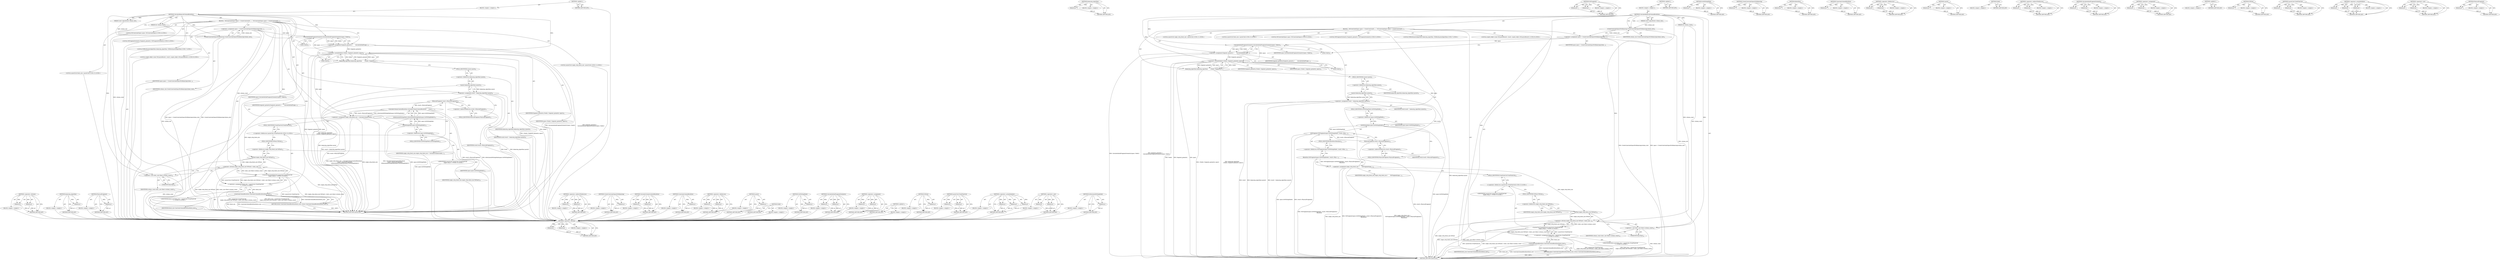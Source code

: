 digraph "IsHorizontalWritingMode" {
vulnerable_161 [label=<(METHOD,&lt;operator&gt;.division)>];
vulnerable_162 [label=<(PARAM,p1)>];
vulnerable_163 [label=<(PARAM,p2)>];
vulnerable_164 [label=<(BLOCK,&lt;empty&gt;,&lt;empty&gt;)>];
vulnerable_165 [label=<(METHOD_RETURN,ANY)>];
vulnerable_115 [label=<(METHOD,balancing_algorithm)>];
vulnerable_116 [label=<(PARAM,p1)>];
vulnerable_117 [label=<(BLOCK,&lt;empty&gt;,&lt;empty&gt;)>];
vulnerable_118 [label=<(METHOD_RETURN,ANY)>];
vulnerable_138 [label=<(METHOD,NGFragment)>];
vulnerable_139 [label=<(PARAM,p1)>];
vulnerable_140 [label=<(PARAM,p2)>];
vulnerable_141 [label=<(BLOCK,&lt;empty&gt;,&lt;empty&gt;)>];
vulnerable_142 [label=<(METHOD_RETURN,ANY)>];
vulnerable_6 [label=<(METHOD,&lt;global&gt;)<SUB>1</SUB>>];
vulnerable_7 [label=<(BLOCK,&lt;empty&gt;,&lt;empty&gt;)<SUB>1</SUB>>];
vulnerable_8 [label=<(METHOD,CalculateBalancedColumnBlockSize)<SUB>1</SUB>>];
vulnerable_9 [label=<(PARAM,const LogicalSize&amp; column_size)<SUB>2</SUB>>];
vulnerable_10 [label=<(PARAM,int column_count)<SUB>3</SUB>>];
vulnerable_11 [label=<(BLOCK,{
  NGConstraintSpace space = CreateConstraintS...,{
  NGConstraintSpace space = CreateConstraintS...)<SUB>3</SUB>>];
vulnerable_12 [label="<(LOCAL,NGConstraintSpace space: NGConstraintSpace)<SUB>4</SUB>>"];
vulnerable_13 [label=<(&lt;operator&gt;.assignment,space = CreateConstraintSpaceForBalancing(colum...)<SUB>4</SUB>>];
vulnerable_14 [label=<(IDENTIFIER,space,space = CreateConstraintSpaceForBalancing(colum...)<SUB>4</SUB>>];
vulnerable_15 [label=<(CreateConstraintSpaceForBalancing,CreateConstraintSpaceForBalancing(column_size))<SUB>4</SUB>>];
vulnerable_16 [label=<(IDENTIFIER,column_size,CreateConstraintSpaceForBalancing(column_size))<SUB>4</SUB>>];
vulnerable_17 [label="<(LOCAL,NGFragmentGeometry fragment_geometry: NGFragmentGeometry)<SUB>5</SUB>>"];
vulnerable_18 [label=<(&lt;operator&gt;.assignment,fragment_geometry =
      CalculateInitialFragm...)<SUB>5</SUB>>];
vulnerable_19 [label=<(IDENTIFIER,fragment_geometry,fragment_geometry =
      CalculateInitialFragm...)<SUB>5</SUB>>];
vulnerable_20 [label=<(CalculateInitialFragmentGeometry,CalculateInitialFragmentGeometry(space, Node()))<SUB>6</SUB>>];
vulnerable_21 [label=<(IDENTIFIER,space,CalculateInitialFragmentGeometry(space, Node()))<SUB>6</SUB>>];
vulnerable_22 [label=<(Node,Node())<SUB>6</SUB>>];
vulnerable_23 [label="<(LOCAL,NGBlockLayoutAlgorithm balancing_algorithm: NGBlockLayoutAlgorithm)<SUB>7</SUB>>"];
vulnerable_24 [label=<(balancing_algorithm,balancing_algorithm(
       {Node(), fragment_g...)<SUB>7</SUB>>];
vulnerable_25 [label=<(&lt;operator&gt;.arrayInitializer,{Node(), fragment_geometry, space})<SUB>8</SUB>>];
vulnerable_26 [label=<(Node,Node())<SUB>8</SUB>>];
vulnerable_27 [label=<(IDENTIFIER,fragment_geometry,{Node(), fragment_geometry, space})<SUB>8</SUB>>];
vulnerable_28 [label=<(IDENTIFIER,space,{Node(), fragment_geometry, space})<SUB>8</SUB>>];
vulnerable_29 [label="<(LOCAL,scoped_refptr&lt;const NGLayoutResult&gt; result: scoped_refptr&lt;NGLayoutResult&gt;)<SUB>9</SUB>>"];
vulnerable_30 [label=<(&lt;operator&gt;.assignment,result = balancing_algorithm.Layout())<SUB>9</SUB>>];
vulnerable_31 [label=<(IDENTIFIER,result,result = balancing_algorithm.Layout())<SUB>9</SUB>>];
vulnerable_32 [label=<(Layout,balancing_algorithm.Layout())<SUB>9</SUB>>];
vulnerable_33 [label=<(&lt;operator&gt;.fieldAccess,balancing_algorithm.Layout)<SUB>9</SUB>>];
vulnerable_34 [label=<(IDENTIFIER,balancing_algorithm,balancing_algorithm.Layout())<SUB>9</SUB>>];
vulnerable_35 [label=<(FIELD_IDENTIFIER,Layout,Layout)<SUB>9</SUB>>];
vulnerable_36 [label="<(LOCAL,LayoutUnit single_strip_block_size: LayoutUnit)<SUB>11</SUB>>"];
vulnerable_37 [label=<(&lt;operator&gt;.assignment,single_strip_block_size =
      NGFragment(spac...)<SUB>11</SUB>>];
vulnerable_38 [label=<(IDENTIFIER,single_strip_block_size,single_strip_block_size =
      NGFragment(spac...)<SUB>11</SUB>>];
vulnerable_39 [label=<(BlockSize,NGFragment(space.GetWritingMode(), result-&gt;Phys...)<SUB>12</SUB>>];
vulnerable_40 [label=<(&lt;operator&gt;.fieldAccess,NGFragment(space.GetWritingMode(), result-&gt;Phys...)<SUB>12</SUB>>];
vulnerable_41 [label=<(NGFragment,NGFragment(space.GetWritingMode(), result-&gt;Phys...)<SUB>12</SUB>>];
vulnerable_42 [label=<(GetWritingMode,space.GetWritingMode())<SUB>12</SUB>>];
vulnerable_43 [label=<(&lt;operator&gt;.fieldAccess,space.GetWritingMode)<SUB>12</SUB>>];
vulnerable_44 [label=<(IDENTIFIER,space,space.GetWritingMode())<SUB>12</SUB>>];
vulnerable_45 [label=<(FIELD_IDENTIFIER,GetWritingMode,GetWritingMode)<SUB>12</SUB>>];
vulnerable_46 [label=<(PhysicalFragment,result-&gt;PhysicalFragment())<SUB>12</SUB>>];
vulnerable_47 [label=<(&lt;operator&gt;.indirectFieldAccess,result-&gt;PhysicalFragment)<SUB>12</SUB>>];
vulnerable_48 [label=<(IDENTIFIER,result,result-&gt;PhysicalFragment())<SUB>12</SUB>>];
vulnerable_49 [label=<(FIELD_IDENTIFIER,PhysicalFragment,PhysicalFragment)<SUB>12</SUB>>];
vulnerable_50 [label=<(FIELD_IDENTIFIER,BlockSize,BlockSize)<SUB>12</SUB>>];
vulnerable_51 [label="<(LOCAL,LayoutUnit block_size: LayoutUnit)<SUB>15</SUB>>"];
vulnerable_52 [label="<(&lt;operator&gt;.assignment,block_size = LayoutUnit::FromFloatCeil(
      s...)<SUB>15</SUB>>"];
vulnerable_53 [label="<(IDENTIFIER,block_size,block_size = LayoutUnit::FromFloatCeil(
      s...)<SUB>15</SUB>>"];
vulnerable_54 [label="<(LayoutUnit.FromFloatCeil,LayoutUnit::FromFloatCeil(
      single_strip_b...)<SUB>15</SUB>>"];
vulnerable_55 [label="<(&lt;operator&gt;.fieldAccess,LayoutUnit::FromFloatCeil)<SUB>15</SUB>>"];
vulnerable_56 [label="<(IDENTIFIER,LayoutUnit,LayoutUnit::FromFloatCeil(
      single_strip_b...)<SUB>15</SUB>>"];
vulnerable_57 [label=<(FIELD_IDENTIFIER,FromFloatCeil,FromFloatCeil)<SUB>15</SUB>>];
vulnerable_58 [label=<(&lt;operator&gt;.division,single_strip_block_size.ToFloat() / static_cast...)<SUB>16</SUB>>];
vulnerable_59 [label=<(ToFloat,single_strip_block_size.ToFloat())<SUB>16</SUB>>];
vulnerable_60 [label=<(&lt;operator&gt;.fieldAccess,single_strip_block_size.ToFloat)<SUB>16</SUB>>];
vulnerable_61 [label=<(IDENTIFIER,single_strip_block_size,single_strip_block_size.ToFloat())<SUB>16</SUB>>];
vulnerable_62 [label=<(FIELD_IDENTIFIER,ToFloat,ToFloat)<SUB>16</SUB>>];
vulnerable_63 [label=<(&lt;operator&gt;.cast,static_cast&lt;float&gt;(column_count))<SUB>16</SUB>>];
vulnerable_64 [label=<(UNKNOWN,float,float)<SUB>16</SUB>>];
vulnerable_65 [label=<(IDENTIFIER,column_count,static_cast&lt;float&gt;(column_count))<SUB>16</SUB>>];
vulnerable_66 [label=<(RETURN,return ConstrainColumnBlockSize(block_size);,return ConstrainColumnBlockSize(block_size);)<SUB>18</SUB>>];
vulnerable_67 [label=<(ConstrainColumnBlockSize,ConstrainColumnBlockSize(block_size))<SUB>18</SUB>>];
vulnerable_68 [label=<(IDENTIFIER,block_size,ConstrainColumnBlockSize(block_size))<SUB>18</SUB>>];
vulnerable_69 [label=<(METHOD_RETURN,LayoutUnit)<SUB>1</SUB>>];
vulnerable_71 [label=<(METHOD_RETURN,ANY)<SUB>1</SUB>>];
vulnerable_143 [label=<(METHOD,GetWritingMode)>];
vulnerable_144 [label=<(PARAM,p1)>];
vulnerable_145 [label=<(BLOCK,&lt;empty&gt;,&lt;empty&gt;)>];
vulnerable_146 [label=<(METHOD_RETURN,ANY)>];
vulnerable_103 [label=<(METHOD,CreateConstraintSpaceForBalancing)>];
vulnerable_104 [label=<(PARAM,p1)>];
vulnerable_105 [label=<(BLOCK,&lt;empty&gt;,&lt;empty&gt;)>];
vulnerable_106 [label=<(METHOD_RETURN,ANY)>];
vulnerable_134 [label=<(METHOD,BlockSize)>];
vulnerable_135 [label=<(PARAM,p1)>];
vulnerable_136 [label=<(BLOCK,&lt;empty&gt;,&lt;empty&gt;)>];
vulnerable_137 [label=<(METHOD_RETURN,ANY)>];
vulnerable_175 [label=<(METHOD,ConstrainColumnBlockSize)>];
vulnerable_176 [label=<(PARAM,p1)>];
vulnerable_177 [label=<(BLOCK,&lt;empty&gt;,&lt;empty&gt;)>];
vulnerable_178 [label=<(METHOD_RETURN,ANY)>];
vulnerable_129 [label=<(METHOD,&lt;operator&gt;.fieldAccess)>];
vulnerable_130 [label=<(PARAM,p1)>];
vulnerable_131 [label=<(PARAM,p2)>];
vulnerable_132 [label=<(BLOCK,&lt;empty&gt;,&lt;empty&gt;)>];
vulnerable_133 [label=<(METHOD_RETURN,ANY)>];
vulnerable_125 [label=<(METHOD,Layout)>];
vulnerable_126 [label=<(PARAM,p1)>];
vulnerable_127 [label=<(BLOCK,&lt;empty&gt;,&lt;empty&gt;)>];
vulnerable_128 [label=<(METHOD_RETURN,ANY)>];
vulnerable_112 [label=<(METHOD,Node)>];
vulnerable_113 [label=<(BLOCK,&lt;empty&gt;,&lt;empty&gt;)>];
vulnerable_114 [label=<(METHOD_RETURN,ANY)>];
vulnerable_151 [label=<(METHOD,&lt;operator&gt;.indirectFieldAccess)>];
vulnerable_152 [label=<(PARAM,p1)>];
vulnerable_153 [label=<(PARAM,p2)>];
vulnerable_154 [label=<(BLOCK,&lt;empty&gt;,&lt;empty&gt;)>];
vulnerable_155 [label=<(METHOD_RETURN,ANY)>];
vulnerable_107 [label=<(METHOD,CalculateInitialFragmentGeometry)>];
vulnerable_108 [label=<(PARAM,p1)>];
vulnerable_109 [label=<(PARAM,p2)>];
vulnerable_110 [label=<(BLOCK,&lt;empty&gt;,&lt;empty&gt;)>];
vulnerable_111 [label=<(METHOD_RETURN,ANY)>];
vulnerable_98 [label=<(METHOD,&lt;operator&gt;.assignment)>];
vulnerable_99 [label=<(PARAM,p1)>];
vulnerable_100 [label=<(PARAM,p2)>];
vulnerable_101 [label=<(BLOCK,&lt;empty&gt;,&lt;empty&gt;)>];
vulnerable_102 [label=<(METHOD_RETURN,ANY)>];
vulnerable_92 [label=<(METHOD,&lt;global&gt;)<SUB>1</SUB>>];
vulnerable_93 [label=<(BLOCK,&lt;empty&gt;,&lt;empty&gt;)>];
vulnerable_94 [label=<(METHOD_RETURN,ANY)>];
vulnerable_166 [label=<(METHOD,ToFloat)>];
vulnerable_167 [label=<(PARAM,p1)>];
vulnerable_168 [label=<(BLOCK,&lt;empty&gt;,&lt;empty&gt;)>];
vulnerable_169 [label=<(METHOD_RETURN,ANY)>];
vulnerable_156 [label=<(METHOD,LayoutUnit.FromFloatCeil)>];
vulnerable_157 [label=<(PARAM,p1)>];
vulnerable_158 [label=<(PARAM,p2)>];
vulnerable_159 [label=<(BLOCK,&lt;empty&gt;,&lt;empty&gt;)>];
vulnerable_160 [label=<(METHOD_RETURN,ANY)>];
vulnerable_119 [label=<(METHOD,&lt;operator&gt;.arrayInitializer)>];
vulnerable_120 [label=<(PARAM,p1)>];
vulnerable_121 [label=<(PARAM,p2)>];
vulnerable_122 [label=<(PARAM,p3)>];
vulnerable_123 [label=<(BLOCK,&lt;empty&gt;,&lt;empty&gt;)>];
vulnerable_124 [label=<(METHOD_RETURN,ANY)>];
vulnerable_170 [label=<(METHOD,&lt;operator&gt;.cast)>];
vulnerable_171 [label=<(PARAM,p1)>];
vulnerable_172 [label=<(PARAM,p2)>];
vulnerable_173 [label=<(BLOCK,&lt;empty&gt;,&lt;empty&gt;)>];
vulnerable_174 [label=<(METHOD_RETURN,ANY)>];
vulnerable_147 [label=<(METHOD,PhysicalFragment)>];
vulnerable_148 [label=<(PARAM,p1)>];
vulnerable_149 [label=<(BLOCK,&lt;empty&gt;,&lt;empty&gt;)>];
vulnerable_150 [label=<(METHOD_RETURN,ANY)>];
fixed_159 [label=<(METHOD,&lt;operator&gt;.division)>];
fixed_160 [label=<(PARAM,p1)>];
fixed_161 [label=<(PARAM,p2)>];
fixed_162 [label=<(BLOCK,&lt;empty&gt;,&lt;empty&gt;)>];
fixed_163 [label=<(METHOD_RETURN,ANY)>];
fixed_113 [label=<(METHOD,balancing_algorithm)>];
fixed_114 [label=<(PARAM,p1)>];
fixed_115 [label=<(BLOCK,&lt;empty&gt;,&lt;empty&gt;)>];
fixed_116 [label=<(METHOD_RETURN,ANY)>];
fixed_137 [label=<(METHOD,PhysicalFragment)>];
fixed_138 [label=<(PARAM,p1)>];
fixed_139 [label=<(BLOCK,&lt;empty&gt;,&lt;empty&gt;)>];
fixed_140 [label=<(METHOD_RETURN,ANY)>];
fixed_6 [label=<(METHOD,&lt;global&gt;)<SUB>1</SUB>>];
fixed_7 [label=<(BLOCK,&lt;empty&gt;,&lt;empty&gt;)<SUB>1</SUB>>];
fixed_8 [label=<(METHOD,CalculateBalancedColumnBlockSize)<SUB>1</SUB>>];
fixed_9 [label=<(PARAM,const LogicalSize&amp; column_size)<SUB>2</SUB>>];
fixed_10 [label=<(PARAM,int column_count)<SUB>3</SUB>>];
fixed_11 [label=<(BLOCK,{
  NGConstraintSpace space = CreateConstraintS...,{
  NGConstraintSpace space = CreateConstraintS...)<SUB>3</SUB>>];
fixed_12 [label="<(LOCAL,NGConstraintSpace space: NGConstraintSpace)<SUB>4</SUB>>"];
fixed_13 [label=<(&lt;operator&gt;.assignment,space = CreateConstraintSpaceForBalancing(colum...)<SUB>4</SUB>>];
fixed_14 [label=<(IDENTIFIER,space,space = CreateConstraintSpaceForBalancing(colum...)<SUB>4</SUB>>];
fixed_15 [label=<(CreateConstraintSpaceForBalancing,CreateConstraintSpaceForBalancing(column_size))<SUB>4</SUB>>];
fixed_16 [label=<(IDENTIFIER,column_size,CreateConstraintSpaceForBalancing(column_size))<SUB>4</SUB>>];
fixed_17 [label="<(LOCAL,NGFragmentGeometry fragment_geometry: NGFragmentGeometry)<SUB>5</SUB>>"];
fixed_18 [label=<(&lt;operator&gt;.assignment,fragment_geometry =
      CalculateInitialFragm...)<SUB>5</SUB>>];
fixed_19 [label=<(IDENTIFIER,fragment_geometry,fragment_geometry =
      CalculateInitialFragm...)<SUB>5</SUB>>];
fixed_20 [label=<(CalculateInitialFragmentGeometry,CalculateInitialFragmentGeometry(space, Node()))<SUB>6</SUB>>];
fixed_21 [label=<(IDENTIFIER,space,CalculateInitialFragmentGeometry(space, Node()))<SUB>6</SUB>>];
fixed_22 [label=<(Node,Node())<SUB>6</SUB>>];
fixed_23 [label="<(LOCAL,NGBlockLayoutAlgorithm balancing_algorithm: NGBlockLayoutAlgorithm)<SUB>7</SUB>>"];
fixed_24 [label=<(balancing_algorithm,balancing_algorithm(
       {Node(), fragment_g...)<SUB>7</SUB>>];
fixed_25 [label=<(&lt;operator&gt;.arrayInitializer,{Node(), fragment_geometry, space})<SUB>8</SUB>>];
fixed_26 [label=<(Node,Node())<SUB>8</SUB>>];
fixed_27 [label=<(IDENTIFIER,fragment_geometry,{Node(), fragment_geometry, space})<SUB>8</SUB>>];
fixed_28 [label=<(IDENTIFIER,space,{Node(), fragment_geometry, space})<SUB>8</SUB>>];
fixed_29 [label="<(LOCAL,scoped_refptr&lt;const NGLayoutResult&gt; result: scoped_refptr&lt;NGLayoutResult&gt;)<SUB>9</SUB>>"];
fixed_30 [label=<(&lt;operator&gt;.assignment,result = balancing_algorithm.Layout())<SUB>9</SUB>>];
fixed_31 [label=<(IDENTIFIER,result,result = balancing_algorithm.Layout())<SUB>9</SUB>>];
fixed_32 [label=<(Layout,balancing_algorithm.Layout())<SUB>9</SUB>>];
fixed_33 [label=<(&lt;operator&gt;.fieldAccess,balancing_algorithm.Layout)<SUB>9</SUB>>];
fixed_34 [label=<(IDENTIFIER,balancing_algorithm,balancing_algorithm.Layout())<SUB>9</SUB>>];
fixed_35 [label=<(FIELD_IDENTIFIER,Layout,Layout)<SUB>9</SUB>>];
fixed_36 [label="<(LOCAL,LayoutUnit single_strip_block_size: LayoutUnit)<SUB>11</SUB>>"];
fixed_37 [label=<(&lt;operator&gt;.assignment,single_strip_block_size = CalculateColumnConten...)<SUB>11</SUB>>];
fixed_38 [label=<(IDENTIFIER,single_strip_block_size,single_strip_block_size = CalculateColumnConten...)<SUB>11</SUB>>];
fixed_39 [label=<(CalculateColumnContentBlockSize,CalculateColumnContentBlockSize(
      result-&gt;...)<SUB>11</SUB>>];
fixed_40 [label=<(PhysicalFragment,result-&gt;PhysicalFragment())<SUB>12</SUB>>];
fixed_41 [label=<(&lt;operator&gt;.indirectFieldAccess,result-&gt;PhysicalFragment)<SUB>12</SUB>>];
fixed_42 [label=<(IDENTIFIER,result,result-&gt;PhysicalFragment())<SUB>12</SUB>>];
fixed_43 [label=<(FIELD_IDENTIFIER,PhysicalFragment,PhysicalFragment)<SUB>12</SUB>>];
fixed_44 [label=<(IsHorizontalWritingMode,IsHorizontalWritingMode(space.GetWritingMode()))<SUB>13</SUB>>];
fixed_45 [label=<(GetWritingMode,space.GetWritingMode())<SUB>13</SUB>>];
fixed_46 [label=<(&lt;operator&gt;.fieldAccess,space.GetWritingMode)<SUB>13</SUB>>];
fixed_47 [label=<(IDENTIFIER,space,space.GetWritingMode())<SUB>13</SUB>>];
fixed_48 [label=<(FIELD_IDENTIFIER,GetWritingMode,GetWritingMode)<SUB>13</SUB>>];
fixed_49 [label="<(LOCAL,LayoutUnit block_size: LayoutUnit)<SUB>15</SUB>>"];
fixed_50 [label="<(&lt;operator&gt;.assignment,block_size = LayoutUnit::FromFloatCeil(
      s...)<SUB>15</SUB>>"];
fixed_51 [label="<(IDENTIFIER,block_size,block_size = LayoutUnit::FromFloatCeil(
      s...)<SUB>15</SUB>>"];
fixed_52 [label="<(LayoutUnit.FromFloatCeil,LayoutUnit::FromFloatCeil(
      single_strip_b...)<SUB>15</SUB>>"];
fixed_53 [label="<(&lt;operator&gt;.fieldAccess,LayoutUnit::FromFloatCeil)<SUB>15</SUB>>"];
fixed_54 [label="<(IDENTIFIER,LayoutUnit,LayoutUnit::FromFloatCeil(
      single_strip_b...)<SUB>15</SUB>>"];
fixed_55 [label=<(FIELD_IDENTIFIER,FromFloatCeil,FromFloatCeil)<SUB>15</SUB>>];
fixed_56 [label=<(&lt;operator&gt;.division,single_strip_block_size.ToFloat() / static_cast...)<SUB>16</SUB>>];
fixed_57 [label=<(ToFloat,single_strip_block_size.ToFloat())<SUB>16</SUB>>];
fixed_58 [label=<(&lt;operator&gt;.fieldAccess,single_strip_block_size.ToFloat)<SUB>16</SUB>>];
fixed_59 [label=<(IDENTIFIER,single_strip_block_size,single_strip_block_size.ToFloat())<SUB>16</SUB>>];
fixed_60 [label=<(FIELD_IDENTIFIER,ToFloat,ToFloat)<SUB>16</SUB>>];
fixed_61 [label=<(&lt;operator&gt;.cast,static_cast&lt;float&gt;(column_count))<SUB>16</SUB>>];
fixed_62 [label=<(UNKNOWN,float,float)<SUB>16</SUB>>];
fixed_63 [label=<(IDENTIFIER,column_count,static_cast&lt;float&gt;(column_count))<SUB>16</SUB>>];
fixed_64 [label=<(RETURN,return ConstrainColumnBlockSize(block_size);,return ConstrainColumnBlockSize(block_size);)<SUB>18</SUB>>];
fixed_65 [label=<(ConstrainColumnBlockSize,ConstrainColumnBlockSize(block_size))<SUB>18</SUB>>];
fixed_66 [label=<(IDENTIFIER,block_size,ConstrainColumnBlockSize(block_size))<SUB>18</SUB>>];
fixed_67 [label=<(METHOD_RETURN,LayoutUnit)<SUB>1</SUB>>];
fixed_69 [label=<(METHOD_RETURN,ANY)<SUB>1</SUB>>];
fixed_141 [label=<(METHOD,&lt;operator&gt;.indirectFieldAccess)>];
fixed_142 [label=<(PARAM,p1)>];
fixed_143 [label=<(PARAM,p2)>];
fixed_144 [label=<(BLOCK,&lt;empty&gt;,&lt;empty&gt;)>];
fixed_145 [label=<(METHOD_RETURN,ANY)>];
fixed_101 [label=<(METHOD,CreateConstraintSpaceForBalancing)>];
fixed_102 [label=<(PARAM,p1)>];
fixed_103 [label=<(BLOCK,&lt;empty&gt;,&lt;empty&gt;)>];
fixed_104 [label=<(METHOD_RETURN,ANY)>];
fixed_132 [label=<(METHOD,CalculateColumnContentBlockSize)>];
fixed_133 [label=<(PARAM,p1)>];
fixed_134 [label=<(PARAM,p2)>];
fixed_135 [label=<(BLOCK,&lt;empty&gt;,&lt;empty&gt;)>];
fixed_136 [label=<(METHOD_RETURN,ANY)>];
fixed_173 [label=<(METHOD,ConstrainColumnBlockSize)>];
fixed_174 [label=<(PARAM,p1)>];
fixed_175 [label=<(BLOCK,&lt;empty&gt;,&lt;empty&gt;)>];
fixed_176 [label=<(METHOD_RETURN,ANY)>];
fixed_127 [label=<(METHOD,&lt;operator&gt;.fieldAccess)>];
fixed_128 [label=<(PARAM,p1)>];
fixed_129 [label=<(PARAM,p2)>];
fixed_130 [label=<(BLOCK,&lt;empty&gt;,&lt;empty&gt;)>];
fixed_131 [label=<(METHOD_RETURN,ANY)>];
fixed_123 [label=<(METHOD,Layout)>];
fixed_124 [label=<(PARAM,p1)>];
fixed_125 [label=<(BLOCK,&lt;empty&gt;,&lt;empty&gt;)>];
fixed_126 [label=<(METHOD_RETURN,ANY)>];
fixed_110 [label=<(METHOD,Node)>];
fixed_111 [label=<(BLOCK,&lt;empty&gt;,&lt;empty&gt;)>];
fixed_112 [label=<(METHOD_RETURN,ANY)>];
fixed_150 [label=<(METHOD,GetWritingMode)>];
fixed_151 [label=<(PARAM,p1)>];
fixed_152 [label=<(BLOCK,&lt;empty&gt;,&lt;empty&gt;)>];
fixed_153 [label=<(METHOD_RETURN,ANY)>];
fixed_105 [label=<(METHOD,CalculateInitialFragmentGeometry)>];
fixed_106 [label=<(PARAM,p1)>];
fixed_107 [label=<(PARAM,p2)>];
fixed_108 [label=<(BLOCK,&lt;empty&gt;,&lt;empty&gt;)>];
fixed_109 [label=<(METHOD_RETURN,ANY)>];
fixed_96 [label=<(METHOD,&lt;operator&gt;.assignment)>];
fixed_97 [label=<(PARAM,p1)>];
fixed_98 [label=<(PARAM,p2)>];
fixed_99 [label=<(BLOCK,&lt;empty&gt;,&lt;empty&gt;)>];
fixed_100 [label=<(METHOD_RETURN,ANY)>];
fixed_90 [label=<(METHOD,&lt;global&gt;)<SUB>1</SUB>>];
fixed_91 [label=<(BLOCK,&lt;empty&gt;,&lt;empty&gt;)>];
fixed_92 [label=<(METHOD_RETURN,ANY)>];
fixed_164 [label=<(METHOD,ToFloat)>];
fixed_165 [label=<(PARAM,p1)>];
fixed_166 [label=<(BLOCK,&lt;empty&gt;,&lt;empty&gt;)>];
fixed_167 [label=<(METHOD_RETURN,ANY)>];
fixed_154 [label=<(METHOD,LayoutUnit.FromFloatCeil)>];
fixed_155 [label=<(PARAM,p1)>];
fixed_156 [label=<(PARAM,p2)>];
fixed_157 [label=<(BLOCK,&lt;empty&gt;,&lt;empty&gt;)>];
fixed_158 [label=<(METHOD_RETURN,ANY)>];
fixed_117 [label=<(METHOD,&lt;operator&gt;.arrayInitializer)>];
fixed_118 [label=<(PARAM,p1)>];
fixed_119 [label=<(PARAM,p2)>];
fixed_120 [label=<(PARAM,p3)>];
fixed_121 [label=<(BLOCK,&lt;empty&gt;,&lt;empty&gt;)>];
fixed_122 [label=<(METHOD_RETURN,ANY)>];
fixed_168 [label=<(METHOD,&lt;operator&gt;.cast)>];
fixed_169 [label=<(PARAM,p1)>];
fixed_170 [label=<(PARAM,p2)>];
fixed_171 [label=<(BLOCK,&lt;empty&gt;,&lt;empty&gt;)>];
fixed_172 [label=<(METHOD_RETURN,ANY)>];
fixed_146 [label=<(METHOD,IsHorizontalWritingMode)>];
fixed_147 [label=<(PARAM,p1)>];
fixed_148 [label=<(BLOCK,&lt;empty&gt;,&lt;empty&gt;)>];
fixed_149 [label=<(METHOD_RETURN,ANY)>];
vulnerable_161 -> vulnerable_162  [key=0, label="AST: "];
vulnerable_161 -> vulnerable_162  [key=1, label="DDG: "];
vulnerable_161 -> vulnerable_164  [key=0, label="AST: "];
vulnerable_161 -> vulnerable_163  [key=0, label="AST: "];
vulnerable_161 -> vulnerable_163  [key=1, label="DDG: "];
vulnerable_161 -> vulnerable_165  [key=0, label="AST: "];
vulnerable_161 -> vulnerable_165  [key=1, label="CFG: "];
vulnerable_162 -> vulnerable_165  [key=0, label="DDG: p1"];
vulnerable_163 -> vulnerable_165  [key=0, label="DDG: p2"];
vulnerable_115 -> vulnerable_116  [key=0, label="AST: "];
vulnerable_115 -> vulnerable_116  [key=1, label="DDG: "];
vulnerable_115 -> vulnerable_117  [key=0, label="AST: "];
vulnerable_115 -> vulnerable_118  [key=0, label="AST: "];
vulnerable_115 -> vulnerable_118  [key=1, label="CFG: "];
vulnerable_116 -> vulnerable_118  [key=0, label="DDG: p1"];
vulnerable_138 -> vulnerable_139  [key=0, label="AST: "];
vulnerable_138 -> vulnerable_139  [key=1, label="DDG: "];
vulnerable_138 -> vulnerable_141  [key=0, label="AST: "];
vulnerable_138 -> vulnerable_140  [key=0, label="AST: "];
vulnerable_138 -> vulnerable_140  [key=1, label="DDG: "];
vulnerable_138 -> vulnerable_142  [key=0, label="AST: "];
vulnerable_138 -> vulnerable_142  [key=1, label="CFG: "];
vulnerable_139 -> vulnerable_142  [key=0, label="DDG: p1"];
vulnerable_140 -> vulnerable_142  [key=0, label="DDG: p2"];
vulnerable_6 -> vulnerable_7  [key=0, label="AST: "];
vulnerable_6 -> vulnerable_71  [key=0, label="AST: "];
vulnerable_6 -> vulnerable_71  [key=1, label="CFG: "];
vulnerable_7 -> vulnerable_8  [key=0, label="AST: "];
vulnerable_8 -> vulnerable_9  [key=0, label="AST: "];
vulnerable_8 -> vulnerable_9  [key=1, label="DDG: "];
vulnerable_8 -> vulnerable_10  [key=0, label="AST: "];
vulnerable_8 -> vulnerable_10  [key=1, label="DDG: "];
vulnerable_8 -> vulnerable_11  [key=0, label="AST: "];
vulnerable_8 -> vulnerable_69  [key=0, label="AST: "];
vulnerable_8 -> vulnerable_15  [key=0, label="CFG: "];
vulnerable_8 -> vulnerable_15  [key=1, label="DDG: "];
vulnerable_8 -> vulnerable_20  [key=0, label="DDG: "];
vulnerable_8 -> vulnerable_25  [key=0, label="DDG: "];
vulnerable_8 -> vulnerable_67  [key=0, label="DDG: "];
vulnerable_8 -> vulnerable_58  [key=0, label="DDG: "];
vulnerable_8 -> vulnerable_63  [key=0, label="DDG: "];
vulnerable_9 -> vulnerable_15  [key=0, label="DDG: column_size"];
vulnerable_10 -> vulnerable_58  [key=0, label="DDG: column_count"];
vulnerable_10 -> vulnerable_63  [key=0, label="DDG: column_count"];
vulnerable_11 -> vulnerable_12  [key=0, label="AST: "];
vulnerable_11 -> vulnerable_13  [key=0, label="AST: "];
vulnerable_11 -> vulnerable_17  [key=0, label="AST: "];
vulnerable_11 -> vulnerable_18  [key=0, label="AST: "];
vulnerable_11 -> vulnerable_23  [key=0, label="AST: "];
vulnerable_11 -> vulnerable_24  [key=0, label="AST: "];
vulnerable_11 -> vulnerable_29  [key=0, label="AST: "];
vulnerable_11 -> vulnerable_30  [key=0, label="AST: "];
vulnerable_11 -> vulnerable_36  [key=0, label="AST: "];
vulnerable_11 -> vulnerable_37  [key=0, label="AST: "];
vulnerable_11 -> vulnerable_51  [key=0, label="AST: "];
vulnerable_11 -> vulnerable_52  [key=0, label="AST: "];
vulnerable_11 -> vulnerable_66  [key=0, label="AST: "];
vulnerable_13 -> vulnerable_14  [key=0, label="AST: "];
vulnerable_13 -> vulnerable_15  [key=0, label="AST: "];
vulnerable_13 -> vulnerable_22  [key=0, label="CFG: "];
vulnerable_13 -> vulnerable_69  [key=0, label="DDG: CreateConstraintSpaceForBalancing(column_size)"];
vulnerable_13 -> vulnerable_69  [key=1, label="DDG: space = CreateConstraintSpaceForBalancing(column_size)"];
vulnerable_13 -> vulnerable_20  [key=0, label="DDG: space"];
vulnerable_15 -> vulnerable_16  [key=0, label="AST: "];
vulnerable_15 -> vulnerable_13  [key=0, label="CFG: "];
vulnerable_15 -> vulnerable_13  [key=1, label="DDG: column_size"];
vulnerable_15 -> vulnerable_69  [key=0, label="DDG: column_size"];
vulnerable_18 -> vulnerable_19  [key=0, label="AST: "];
vulnerable_18 -> vulnerable_20  [key=0, label="AST: "];
vulnerable_18 -> vulnerable_26  [key=0, label="CFG: "];
vulnerable_18 -> vulnerable_69  [key=0, label="DDG: CalculateInitialFragmentGeometry(space, Node())"];
vulnerable_18 -> vulnerable_69  [key=1, label="DDG: fragment_geometry =
      CalculateInitialFragmentGeometry(space, Node())"];
vulnerable_18 -> vulnerable_25  [key=0, label="DDG: fragment_geometry"];
vulnerable_20 -> vulnerable_21  [key=0, label="AST: "];
vulnerable_20 -> vulnerable_22  [key=0, label="AST: "];
vulnerable_20 -> vulnerable_18  [key=0, label="CFG: "];
vulnerable_20 -> vulnerable_18  [key=1, label="DDG: space"];
vulnerable_20 -> vulnerable_18  [key=2, label="DDG: Node()"];
vulnerable_20 -> vulnerable_25  [key=0, label="DDG: space"];
vulnerable_22 -> vulnerable_20  [key=0, label="CFG: "];
vulnerable_24 -> vulnerable_25  [key=0, label="AST: "];
vulnerable_24 -> vulnerable_35  [key=0, label="CFG: "];
vulnerable_24 -> vulnerable_69  [key=0, label="DDG: {Node(), fragment_geometry, space}"];
vulnerable_24 -> vulnerable_69  [key=1, label="DDG: balancing_algorithm(
       {Node(), fragment_geometry, space})"];
vulnerable_25 -> vulnerable_26  [key=0, label="AST: "];
vulnerable_25 -> vulnerable_27  [key=0, label="AST: "];
vulnerable_25 -> vulnerable_28  [key=0, label="AST: "];
vulnerable_25 -> vulnerable_24  [key=0, label="CFG: "];
vulnerable_25 -> vulnerable_24  [key=1, label="DDG: Node()"];
vulnerable_25 -> vulnerable_24  [key=2, label="DDG: fragment_geometry"];
vulnerable_25 -> vulnerable_24  [key=3, label="DDG: space"];
vulnerable_25 -> vulnerable_69  [key=0, label="DDG: Node()"];
vulnerable_25 -> vulnerable_69  [key=1, label="DDG: fragment_geometry"];
vulnerable_25 -> vulnerable_69  [key=2, label="DDG: space"];
vulnerable_25 -> vulnerable_42  [key=0, label="DDG: space"];
vulnerable_26 -> vulnerable_25  [key=0, label="CFG: "];
vulnerable_30 -> vulnerable_31  [key=0, label="AST: "];
vulnerable_30 -> vulnerable_32  [key=0, label="AST: "];
vulnerable_30 -> vulnerable_45  [key=0, label="CFG: "];
vulnerable_30 -> vulnerable_69  [key=0, label="DDG: result"];
vulnerable_30 -> vulnerable_69  [key=1, label="DDG: balancing_algorithm.Layout()"];
vulnerable_30 -> vulnerable_69  [key=2, label="DDG: result = balancing_algorithm.Layout()"];
vulnerable_30 -> vulnerable_46  [key=0, label="DDG: result"];
vulnerable_32 -> vulnerable_33  [key=0, label="AST: "];
vulnerable_32 -> vulnerable_30  [key=0, label="CFG: "];
vulnerable_32 -> vulnerable_30  [key=1, label="DDG: balancing_algorithm.Layout"];
vulnerable_32 -> vulnerable_69  [key=0, label="DDG: balancing_algorithm.Layout"];
vulnerable_33 -> vulnerable_34  [key=0, label="AST: "];
vulnerable_33 -> vulnerable_35  [key=0, label="AST: "];
vulnerable_33 -> vulnerable_32  [key=0, label="CFG: "];
vulnerable_35 -> vulnerable_33  [key=0, label="CFG: "];
vulnerable_37 -> vulnerable_38  [key=0, label="AST: "];
vulnerable_37 -> vulnerable_39  [key=0, label="AST: "];
vulnerable_37 -> vulnerable_57  [key=0, label="CFG: "];
vulnerable_37 -> vulnerable_69  [key=0, label="DDG: single_strip_block_size"];
vulnerable_37 -> vulnerable_69  [key=1, label="DDG: NGFragment(space.GetWritingMode(), result-&gt;PhysicalFragment())
          .BlockSize()"];
vulnerable_37 -> vulnerable_69  [key=2, label="DDG: single_strip_block_size =
      NGFragment(space.GetWritingMode(), result-&gt;PhysicalFragment())
          .BlockSize()"];
vulnerable_37 -> vulnerable_59  [key=0, label="DDG: single_strip_block_size"];
vulnerable_39 -> vulnerable_40  [key=0, label="AST: "];
vulnerable_39 -> vulnerable_37  [key=0, label="CFG: "];
vulnerable_39 -> vulnerable_37  [key=1, label="DDG: NGFragment(space.GetWritingMode(), result-&gt;PhysicalFragment())
          .BlockSize"];
vulnerable_39 -> vulnerable_69  [key=0, label="DDG: NGFragment(space.GetWritingMode(), result-&gt;PhysicalFragment())
          .BlockSize"];
vulnerable_40 -> vulnerable_41  [key=0, label="AST: "];
vulnerable_40 -> vulnerable_50  [key=0, label="AST: "];
vulnerable_40 -> vulnerable_39  [key=0, label="CFG: "];
vulnerable_41 -> vulnerable_42  [key=0, label="AST: "];
vulnerable_41 -> vulnerable_46  [key=0, label="AST: "];
vulnerable_41 -> vulnerable_50  [key=0, label="CFG: "];
vulnerable_41 -> vulnerable_69  [key=0, label="DDG: space.GetWritingMode()"];
vulnerable_41 -> vulnerable_69  [key=1, label="DDG: result-&gt;PhysicalFragment()"];
vulnerable_42 -> vulnerable_43  [key=0, label="AST: "];
vulnerable_42 -> vulnerable_49  [key=0, label="CFG: "];
vulnerable_42 -> vulnerable_69  [key=0, label="DDG: space.GetWritingMode"];
vulnerable_42 -> vulnerable_41  [key=0, label="DDG: space.GetWritingMode"];
vulnerable_43 -> vulnerable_44  [key=0, label="AST: "];
vulnerable_43 -> vulnerable_45  [key=0, label="AST: "];
vulnerable_43 -> vulnerable_42  [key=0, label="CFG: "];
vulnerable_45 -> vulnerable_43  [key=0, label="CFG: "];
vulnerable_46 -> vulnerable_47  [key=0, label="AST: "];
vulnerable_46 -> vulnerable_41  [key=0, label="CFG: "];
vulnerable_46 -> vulnerable_41  [key=1, label="DDG: result-&gt;PhysicalFragment"];
vulnerable_46 -> vulnerable_69  [key=0, label="DDG: result-&gt;PhysicalFragment"];
vulnerable_47 -> vulnerable_48  [key=0, label="AST: "];
vulnerable_47 -> vulnerable_49  [key=0, label="AST: "];
vulnerable_47 -> vulnerable_46  [key=0, label="CFG: "];
vulnerable_49 -> vulnerable_47  [key=0, label="CFG: "];
vulnerable_50 -> vulnerable_40  [key=0, label="CFG: "];
vulnerable_52 -> vulnerable_53  [key=0, label="AST: "];
vulnerable_52 -> vulnerable_54  [key=0, label="AST: "];
vulnerable_52 -> vulnerable_67  [key=0, label="CFG: "];
vulnerable_52 -> vulnerable_67  [key=1, label="DDG: block_size"];
vulnerable_52 -> vulnerable_69  [key=0, label="DDG: LayoutUnit::FromFloatCeil(
      single_strip_block_size.ToFloat() / static_cast&lt;float&gt;(column_count))"];
vulnerable_52 -> vulnerable_69  [key=1, label="DDG: block_size = LayoutUnit::FromFloatCeil(
      single_strip_block_size.ToFloat() / static_cast&lt;float&gt;(column_count))"];
vulnerable_54 -> vulnerable_55  [key=0, label="AST: "];
vulnerable_54 -> vulnerable_58  [key=0, label="AST: "];
vulnerable_54 -> vulnerable_52  [key=0, label="CFG: "];
vulnerable_54 -> vulnerable_52  [key=1, label="DDG: LayoutUnit::FromFloatCeil"];
vulnerable_54 -> vulnerable_52  [key=2, label="DDG: single_strip_block_size.ToFloat() / static_cast&lt;float&gt;(column_count)"];
vulnerable_54 -> vulnerable_69  [key=0, label="DDG: LayoutUnit::FromFloatCeil"];
vulnerable_54 -> vulnerable_69  [key=1, label="DDG: single_strip_block_size.ToFloat() / static_cast&lt;float&gt;(column_count)"];
vulnerable_55 -> vulnerable_56  [key=0, label="AST: "];
vulnerable_55 -> vulnerable_57  [key=0, label="AST: "];
vulnerable_55 -> vulnerable_62  [key=0, label="CFG: "];
vulnerable_57 -> vulnerable_55  [key=0, label="CFG: "];
vulnerable_58 -> vulnerable_59  [key=0, label="AST: "];
vulnerable_58 -> vulnerable_63  [key=0, label="AST: "];
vulnerable_58 -> vulnerable_54  [key=0, label="CFG: "];
vulnerable_58 -> vulnerable_54  [key=1, label="DDG: single_strip_block_size.ToFloat()"];
vulnerable_58 -> vulnerable_54  [key=2, label="DDG: static_cast&lt;float&gt;(column_count)"];
vulnerable_58 -> vulnerable_69  [key=0, label="DDG: single_strip_block_size.ToFloat()"];
vulnerable_58 -> vulnerable_69  [key=1, label="DDG: static_cast&lt;float&gt;(column_count)"];
vulnerable_59 -> vulnerable_60  [key=0, label="AST: "];
vulnerable_59 -> vulnerable_64  [key=0, label="CFG: "];
vulnerable_59 -> vulnerable_69  [key=0, label="DDG: single_strip_block_size.ToFloat"];
vulnerable_59 -> vulnerable_58  [key=0, label="DDG: single_strip_block_size.ToFloat"];
vulnerable_60 -> vulnerable_61  [key=0, label="AST: "];
vulnerable_60 -> vulnerable_62  [key=0, label="AST: "];
vulnerable_60 -> vulnerable_59  [key=0, label="CFG: "];
vulnerable_62 -> vulnerable_60  [key=0, label="CFG: "];
vulnerable_63 -> vulnerable_64  [key=0, label="AST: "];
vulnerable_63 -> vulnerable_65  [key=0, label="AST: "];
vulnerable_63 -> vulnerable_58  [key=0, label="CFG: "];
vulnerable_63 -> vulnerable_69  [key=0, label="DDG: column_count"];
vulnerable_64 -> vulnerable_63  [key=0, label="CFG: "];
vulnerable_66 -> vulnerable_67  [key=0, label="AST: "];
vulnerable_66 -> vulnerable_69  [key=0, label="CFG: "];
vulnerable_66 -> vulnerable_69  [key=1, label="DDG: &lt;RET&gt;"];
vulnerable_67 -> vulnerable_68  [key=0, label="AST: "];
vulnerable_67 -> vulnerable_66  [key=0, label="CFG: "];
vulnerable_67 -> vulnerable_66  [key=1, label="DDG: ConstrainColumnBlockSize(block_size)"];
vulnerable_67 -> vulnerable_69  [key=0, label="DDG: block_size"];
vulnerable_67 -> vulnerable_69  [key=1, label="DDG: ConstrainColumnBlockSize(block_size)"];
vulnerable_143 -> vulnerable_144  [key=0, label="AST: "];
vulnerable_143 -> vulnerable_144  [key=1, label="DDG: "];
vulnerable_143 -> vulnerable_145  [key=0, label="AST: "];
vulnerable_143 -> vulnerable_146  [key=0, label="AST: "];
vulnerable_143 -> vulnerable_146  [key=1, label="CFG: "];
vulnerable_144 -> vulnerable_146  [key=0, label="DDG: p1"];
vulnerable_103 -> vulnerable_104  [key=0, label="AST: "];
vulnerable_103 -> vulnerable_104  [key=1, label="DDG: "];
vulnerable_103 -> vulnerable_105  [key=0, label="AST: "];
vulnerable_103 -> vulnerable_106  [key=0, label="AST: "];
vulnerable_103 -> vulnerable_106  [key=1, label="CFG: "];
vulnerable_104 -> vulnerable_106  [key=0, label="DDG: p1"];
vulnerable_134 -> vulnerable_135  [key=0, label="AST: "];
vulnerable_134 -> vulnerable_135  [key=1, label="DDG: "];
vulnerable_134 -> vulnerable_136  [key=0, label="AST: "];
vulnerable_134 -> vulnerable_137  [key=0, label="AST: "];
vulnerable_134 -> vulnerable_137  [key=1, label="CFG: "];
vulnerable_135 -> vulnerable_137  [key=0, label="DDG: p1"];
vulnerable_175 -> vulnerable_176  [key=0, label="AST: "];
vulnerable_175 -> vulnerable_176  [key=1, label="DDG: "];
vulnerable_175 -> vulnerable_177  [key=0, label="AST: "];
vulnerable_175 -> vulnerable_178  [key=0, label="AST: "];
vulnerable_175 -> vulnerable_178  [key=1, label="CFG: "];
vulnerable_176 -> vulnerable_178  [key=0, label="DDG: p1"];
vulnerable_129 -> vulnerable_130  [key=0, label="AST: "];
vulnerable_129 -> vulnerable_130  [key=1, label="DDG: "];
vulnerable_129 -> vulnerable_132  [key=0, label="AST: "];
vulnerable_129 -> vulnerable_131  [key=0, label="AST: "];
vulnerable_129 -> vulnerable_131  [key=1, label="DDG: "];
vulnerable_129 -> vulnerable_133  [key=0, label="AST: "];
vulnerable_129 -> vulnerable_133  [key=1, label="CFG: "];
vulnerable_130 -> vulnerable_133  [key=0, label="DDG: p1"];
vulnerable_131 -> vulnerable_133  [key=0, label="DDG: p2"];
vulnerable_125 -> vulnerable_126  [key=0, label="AST: "];
vulnerable_125 -> vulnerable_126  [key=1, label="DDG: "];
vulnerable_125 -> vulnerable_127  [key=0, label="AST: "];
vulnerable_125 -> vulnerable_128  [key=0, label="AST: "];
vulnerable_125 -> vulnerable_128  [key=1, label="CFG: "];
vulnerable_126 -> vulnerable_128  [key=0, label="DDG: p1"];
vulnerable_112 -> vulnerable_113  [key=0, label="AST: "];
vulnerable_112 -> vulnerable_114  [key=0, label="AST: "];
vulnerable_112 -> vulnerable_114  [key=1, label="CFG: "];
vulnerable_151 -> vulnerable_152  [key=0, label="AST: "];
vulnerable_151 -> vulnerable_152  [key=1, label="DDG: "];
vulnerable_151 -> vulnerable_154  [key=0, label="AST: "];
vulnerable_151 -> vulnerable_153  [key=0, label="AST: "];
vulnerable_151 -> vulnerable_153  [key=1, label="DDG: "];
vulnerable_151 -> vulnerable_155  [key=0, label="AST: "];
vulnerable_151 -> vulnerable_155  [key=1, label="CFG: "];
vulnerable_152 -> vulnerable_155  [key=0, label="DDG: p1"];
vulnerable_153 -> vulnerable_155  [key=0, label="DDG: p2"];
vulnerable_107 -> vulnerable_108  [key=0, label="AST: "];
vulnerable_107 -> vulnerable_108  [key=1, label="DDG: "];
vulnerable_107 -> vulnerable_110  [key=0, label="AST: "];
vulnerable_107 -> vulnerable_109  [key=0, label="AST: "];
vulnerable_107 -> vulnerable_109  [key=1, label="DDG: "];
vulnerable_107 -> vulnerable_111  [key=0, label="AST: "];
vulnerable_107 -> vulnerable_111  [key=1, label="CFG: "];
vulnerable_108 -> vulnerable_111  [key=0, label="DDG: p1"];
vulnerable_109 -> vulnerable_111  [key=0, label="DDG: p2"];
vulnerable_98 -> vulnerable_99  [key=0, label="AST: "];
vulnerable_98 -> vulnerable_99  [key=1, label="DDG: "];
vulnerable_98 -> vulnerable_101  [key=0, label="AST: "];
vulnerable_98 -> vulnerable_100  [key=0, label="AST: "];
vulnerable_98 -> vulnerable_100  [key=1, label="DDG: "];
vulnerable_98 -> vulnerable_102  [key=0, label="AST: "];
vulnerable_98 -> vulnerable_102  [key=1, label="CFG: "];
vulnerable_99 -> vulnerable_102  [key=0, label="DDG: p1"];
vulnerable_100 -> vulnerable_102  [key=0, label="DDG: p2"];
vulnerable_92 -> vulnerable_93  [key=0, label="AST: "];
vulnerable_92 -> vulnerable_94  [key=0, label="AST: "];
vulnerable_92 -> vulnerable_94  [key=1, label="CFG: "];
vulnerable_166 -> vulnerable_167  [key=0, label="AST: "];
vulnerable_166 -> vulnerable_167  [key=1, label="DDG: "];
vulnerable_166 -> vulnerable_168  [key=0, label="AST: "];
vulnerable_166 -> vulnerable_169  [key=0, label="AST: "];
vulnerable_166 -> vulnerable_169  [key=1, label="CFG: "];
vulnerable_167 -> vulnerable_169  [key=0, label="DDG: p1"];
vulnerable_156 -> vulnerable_157  [key=0, label="AST: "];
vulnerable_156 -> vulnerable_157  [key=1, label="DDG: "];
vulnerable_156 -> vulnerable_159  [key=0, label="AST: "];
vulnerable_156 -> vulnerable_158  [key=0, label="AST: "];
vulnerable_156 -> vulnerable_158  [key=1, label="DDG: "];
vulnerable_156 -> vulnerable_160  [key=0, label="AST: "];
vulnerable_156 -> vulnerable_160  [key=1, label="CFG: "];
vulnerable_157 -> vulnerable_160  [key=0, label="DDG: p1"];
vulnerable_158 -> vulnerable_160  [key=0, label="DDG: p2"];
vulnerable_119 -> vulnerable_120  [key=0, label="AST: "];
vulnerable_119 -> vulnerable_120  [key=1, label="DDG: "];
vulnerable_119 -> vulnerable_123  [key=0, label="AST: "];
vulnerable_119 -> vulnerable_121  [key=0, label="AST: "];
vulnerable_119 -> vulnerable_121  [key=1, label="DDG: "];
vulnerable_119 -> vulnerable_124  [key=0, label="AST: "];
vulnerable_119 -> vulnerable_124  [key=1, label="CFG: "];
vulnerable_119 -> vulnerable_122  [key=0, label="AST: "];
vulnerable_119 -> vulnerable_122  [key=1, label="DDG: "];
vulnerable_120 -> vulnerable_124  [key=0, label="DDG: p1"];
vulnerable_121 -> vulnerable_124  [key=0, label="DDG: p2"];
vulnerable_122 -> vulnerable_124  [key=0, label="DDG: p3"];
vulnerable_170 -> vulnerable_171  [key=0, label="AST: "];
vulnerable_170 -> vulnerable_171  [key=1, label="DDG: "];
vulnerable_170 -> vulnerable_173  [key=0, label="AST: "];
vulnerable_170 -> vulnerable_172  [key=0, label="AST: "];
vulnerable_170 -> vulnerable_172  [key=1, label="DDG: "];
vulnerable_170 -> vulnerable_174  [key=0, label="AST: "];
vulnerable_170 -> vulnerable_174  [key=1, label="CFG: "];
vulnerable_171 -> vulnerable_174  [key=0, label="DDG: p1"];
vulnerable_172 -> vulnerable_174  [key=0, label="DDG: p2"];
vulnerable_147 -> vulnerable_148  [key=0, label="AST: "];
vulnerable_147 -> vulnerable_148  [key=1, label="DDG: "];
vulnerable_147 -> vulnerable_149  [key=0, label="AST: "];
vulnerable_147 -> vulnerable_150  [key=0, label="AST: "];
vulnerable_147 -> vulnerable_150  [key=1, label="CFG: "];
vulnerable_148 -> vulnerable_150  [key=0, label="DDG: p1"];
fixed_159 -> fixed_160  [key=0, label="AST: "];
fixed_159 -> fixed_160  [key=1, label="DDG: "];
fixed_159 -> fixed_162  [key=0, label="AST: "];
fixed_159 -> fixed_161  [key=0, label="AST: "];
fixed_159 -> fixed_161  [key=1, label="DDG: "];
fixed_159 -> fixed_163  [key=0, label="AST: "];
fixed_159 -> fixed_163  [key=1, label="CFG: "];
fixed_160 -> fixed_163  [key=0, label="DDG: p1"];
fixed_161 -> fixed_163  [key=0, label="DDG: p2"];
fixed_162 -> vulnerable_161  [key=0];
fixed_163 -> vulnerable_161  [key=0];
fixed_113 -> fixed_114  [key=0, label="AST: "];
fixed_113 -> fixed_114  [key=1, label="DDG: "];
fixed_113 -> fixed_115  [key=0, label="AST: "];
fixed_113 -> fixed_116  [key=0, label="AST: "];
fixed_113 -> fixed_116  [key=1, label="CFG: "];
fixed_114 -> fixed_116  [key=0, label="DDG: p1"];
fixed_115 -> vulnerable_161  [key=0];
fixed_116 -> vulnerable_161  [key=0];
fixed_137 -> fixed_138  [key=0, label="AST: "];
fixed_137 -> fixed_138  [key=1, label="DDG: "];
fixed_137 -> fixed_139  [key=0, label="AST: "];
fixed_137 -> fixed_140  [key=0, label="AST: "];
fixed_137 -> fixed_140  [key=1, label="CFG: "];
fixed_138 -> fixed_140  [key=0, label="DDG: p1"];
fixed_139 -> vulnerable_161  [key=0];
fixed_140 -> vulnerable_161  [key=0];
fixed_6 -> fixed_7  [key=0, label="AST: "];
fixed_6 -> fixed_69  [key=0, label="AST: "];
fixed_6 -> fixed_69  [key=1, label="CFG: "];
fixed_7 -> fixed_8  [key=0, label="AST: "];
fixed_8 -> fixed_9  [key=0, label="AST: "];
fixed_8 -> fixed_9  [key=1, label="DDG: "];
fixed_8 -> fixed_10  [key=0, label="AST: "];
fixed_8 -> fixed_10  [key=1, label="DDG: "];
fixed_8 -> fixed_11  [key=0, label="AST: "];
fixed_8 -> fixed_67  [key=0, label="AST: "];
fixed_8 -> fixed_15  [key=0, label="CFG: "];
fixed_8 -> fixed_15  [key=1, label="DDG: "];
fixed_8 -> fixed_20  [key=0, label="DDG: "];
fixed_8 -> fixed_25  [key=0, label="DDG: "];
fixed_8 -> fixed_65  [key=0, label="DDG: "];
fixed_8 -> fixed_56  [key=0, label="DDG: "];
fixed_8 -> fixed_61  [key=0, label="DDG: "];
fixed_9 -> fixed_15  [key=0, label="DDG: column_size"];
fixed_10 -> fixed_56  [key=0, label="DDG: column_count"];
fixed_10 -> fixed_61  [key=0, label="DDG: column_count"];
fixed_11 -> fixed_12  [key=0, label="AST: "];
fixed_11 -> fixed_13  [key=0, label="AST: "];
fixed_11 -> fixed_17  [key=0, label="AST: "];
fixed_11 -> fixed_18  [key=0, label="AST: "];
fixed_11 -> fixed_23  [key=0, label="AST: "];
fixed_11 -> fixed_24  [key=0, label="AST: "];
fixed_11 -> fixed_29  [key=0, label="AST: "];
fixed_11 -> fixed_30  [key=0, label="AST: "];
fixed_11 -> fixed_36  [key=0, label="AST: "];
fixed_11 -> fixed_37  [key=0, label="AST: "];
fixed_11 -> fixed_49  [key=0, label="AST: "];
fixed_11 -> fixed_50  [key=0, label="AST: "];
fixed_11 -> fixed_64  [key=0, label="AST: "];
fixed_12 -> vulnerable_161  [key=0];
fixed_13 -> fixed_14  [key=0, label="AST: "];
fixed_13 -> fixed_15  [key=0, label="AST: "];
fixed_13 -> fixed_22  [key=0, label="CFG: "];
fixed_13 -> fixed_67  [key=0, label="DDG: CreateConstraintSpaceForBalancing(column_size)"];
fixed_13 -> fixed_67  [key=1, label="DDG: space = CreateConstraintSpaceForBalancing(column_size)"];
fixed_13 -> fixed_20  [key=0, label="DDG: space"];
fixed_14 -> vulnerable_161  [key=0];
fixed_15 -> fixed_16  [key=0, label="AST: "];
fixed_15 -> fixed_13  [key=0, label="CFG: "];
fixed_15 -> fixed_13  [key=1, label="DDG: column_size"];
fixed_15 -> fixed_67  [key=0, label="DDG: column_size"];
fixed_16 -> vulnerable_161  [key=0];
fixed_17 -> vulnerable_161  [key=0];
fixed_18 -> fixed_19  [key=0, label="AST: "];
fixed_18 -> fixed_20  [key=0, label="AST: "];
fixed_18 -> fixed_26  [key=0, label="CFG: "];
fixed_18 -> fixed_67  [key=0, label="DDG: CalculateInitialFragmentGeometry(space, Node())"];
fixed_18 -> fixed_67  [key=1, label="DDG: fragment_geometry =
      CalculateInitialFragmentGeometry(space, Node())"];
fixed_18 -> fixed_25  [key=0, label="DDG: fragment_geometry"];
fixed_19 -> vulnerable_161  [key=0];
fixed_20 -> fixed_21  [key=0, label="AST: "];
fixed_20 -> fixed_22  [key=0, label="AST: "];
fixed_20 -> fixed_18  [key=0, label="CFG: "];
fixed_20 -> fixed_18  [key=1, label="DDG: space"];
fixed_20 -> fixed_18  [key=2, label="DDG: Node()"];
fixed_20 -> fixed_25  [key=0, label="DDG: space"];
fixed_21 -> vulnerable_161  [key=0];
fixed_22 -> fixed_20  [key=0, label="CFG: "];
fixed_23 -> vulnerable_161  [key=0];
fixed_24 -> fixed_25  [key=0, label="AST: "];
fixed_24 -> fixed_35  [key=0, label="CFG: "];
fixed_24 -> fixed_67  [key=0, label="DDG: {Node(), fragment_geometry, space}"];
fixed_24 -> fixed_67  [key=1, label="DDG: balancing_algorithm(
       {Node(), fragment_geometry, space})"];
fixed_25 -> fixed_26  [key=0, label="AST: "];
fixed_25 -> fixed_27  [key=0, label="AST: "];
fixed_25 -> fixed_28  [key=0, label="AST: "];
fixed_25 -> fixed_24  [key=0, label="CFG: "];
fixed_25 -> fixed_24  [key=1, label="DDG: Node()"];
fixed_25 -> fixed_24  [key=2, label="DDG: fragment_geometry"];
fixed_25 -> fixed_24  [key=3, label="DDG: space"];
fixed_25 -> fixed_67  [key=0, label="DDG: Node()"];
fixed_25 -> fixed_67  [key=1, label="DDG: fragment_geometry"];
fixed_25 -> fixed_67  [key=2, label="DDG: space"];
fixed_25 -> fixed_45  [key=0, label="DDG: space"];
fixed_26 -> fixed_25  [key=0, label="CFG: "];
fixed_27 -> vulnerable_161  [key=0];
fixed_28 -> vulnerable_161  [key=0];
fixed_29 -> vulnerable_161  [key=0];
fixed_30 -> fixed_31  [key=0, label="AST: "];
fixed_30 -> fixed_32  [key=0, label="AST: "];
fixed_30 -> fixed_43  [key=0, label="CFG: "];
fixed_30 -> fixed_67  [key=0, label="DDG: result"];
fixed_30 -> fixed_67  [key=1, label="DDG: balancing_algorithm.Layout()"];
fixed_30 -> fixed_67  [key=2, label="DDG: result = balancing_algorithm.Layout()"];
fixed_30 -> fixed_40  [key=0, label="DDG: result"];
fixed_31 -> vulnerable_161  [key=0];
fixed_32 -> fixed_33  [key=0, label="AST: "];
fixed_32 -> fixed_30  [key=0, label="CFG: "];
fixed_32 -> fixed_30  [key=1, label="DDG: balancing_algorithm.Layout"];
fixed_32 -> fixed_67  [key=0, label="DDG: balancing_algorithm.Layout"];
fixed_33 -> fixed_34  [key=0, label="AST: "];
fixed_33 -> fixed_35  [key=0, label="AST: "];
fixed_33 -> fixed_32  [key=0, label="CFG: "];
fixed_34 -> vulnerable_161  [key=0];
fixed_35 -> fixed_33  [key=0, label="CFG: "];
fixed_36 -> vulnerable_161  [key=0];
fixed_37 -> fixed_38  [key=0, label="AST: "];
fixed_37 -> fixed_39  [key=0, label="AST: "];
fixed_37 -> fixed_55  [key=0, label="CFG: "];
fixed_37 -> fixed_67  [key=0, label="DDG: single_strip_block_size"];
fixed_37 -> fixed_67  [key=1, label="DDG: CalculateColumnContentBlockSize(
      result-&gt;PhysicalFragment(),
      IsHorizontalWritingMode(space.GetWritingMode()))"];
fixed_37 -> fixed_67  [key=2, label="DDG: single_strip_block_size = CalculateColumnContentBlockSize(
      result-&gt;PhysicalFragment(),
      IsHorizontalWritingMode(space.GetWritingMode()))"];
fixed_37 -> fixed_57  [key=0, label="DDG: single_strip_block_size"];
fixed_38 -> vulnerable_161  [key=0];
fixed_39 -> fixed_40  [key=0, label="AST: "];
fixed_39 -> fixed_44  [key=0, label="AST: "];
fixed_39 -> fixed_37  [key=0, label="CFG: "];
fixed_39 -> fixed_37  [key=1, label="DDG: result-&gt;PhysicalFragment()"];
fixed_39 -> fixed_37  [key=2, label="DDG: IsHorizontalWritingMode(space.GetWritingMode())"];
fixed_39 -> fixed_67  [key=0, label="DDG: result-&gt;PhysicalFragment()"];
fixed_39 -> fixed_67  [key=1, label="DDG: IsHorizontalWritingMode(space.GetWritingMode())"];
fixed_40 -> fixed_41  [key=0, label="AST: "];
fixed_40 -> fixed_48  [key=0, label="CFG: "];
fixed_40 -> fixed_67  [key=0, label="DDG: result-&gt;PhysicalFragment"];
fixed_40 -> fixed_39  [key=0, label="DDG: result-&gt;PhysicalFragment"];
fixed_41 -> fixed_42  [key=0, label="AST: "];
fixed_41 -> fixed_43  [key=0, label="AST: "];
fixed_41 -> fixed_40  [key=0, label="CFG: "];
fixed_42 -> vulnerable_161  [key=0];
fixed_43 -> fixed_41  [key=0, label="CFG: "];
fixed_44 -> fixed_45  [key=0, label="AST: "];
fixed_44 -> fixed_39  [key=0, label="CFG: "];
fixed_44 -> fixed_39  [key=1, label="DDG: space.GetWritingMode()"];
fixed_44 -> fixed_67  [key=0, label="DDG: space.GetWritingMode()"];
fixed_45 -> fixed_46  [key=0, label="AST: "];
fixed_45 -> fixed_44  [key=0, label="CFG: "];
fixed_45 -> fixed_44  [key=1, label="DDG: space.GetWritingMode"];
fixed_45 -> fixed_67  [key=0, label="DDG: space.GetWritingMode"];
fixed_46 -> fixed_47  [key=0, label="AST: "];
fixed_46 -> fixed_48  [key=0, label="AST: "];
fixed_46 -> fixed_45  [key=0, label="CFG: "];
fixed_47 -> vulnerable_161  [key=0];
fixed_48 -> fixed_46  [key=0, label="CFG: "];
fixed_49 -> vulnerable_161  [key=0];
fixed_50 -> fixed_51  [key=0, label="AST: "];
fixed_50 -> fixed_52  [key=0, label="AST: "];
fixed_50 -> fixed_65  [key=0, label="CFG: "];
fixed_50 -> fixed_65  [key=1, label="DDG: block_size"];
fixed_50 -> fixed_67  [key=0, label="DDG: LayoutUnit::FromFloatCeil(
      single_strip_block_size.ToFloat() / static_cast&lt;float&gt;(column_count))"];
fixed_50 -> fixed_67  [key=1, label="DDG: block_size = LayoutUnit::FromFloatCeil(
      single_strip_block_size.ToFloat() / static_cast&lt;float&gt;(column_count))"];
fixed_51 -> vulnerable_161  [key=0];
fixed_52 -> fixed_53  [key=0, label="AST: "];
fixed_52 -> fixed_56  [key=0, label="AST: "];
fixed_52 -> fixed_50  [key=0, label="CFG: "];
fixed_52 -> fixed_50  [key=1, label="DDG: LayoutUnit::FromFloatCeil"];
fixed_52 -> fixed_50  [key=2, label="DDG: single_strip_block_size.ToFloat() / static_cast&lt;float&gt;(column_count)"];
fixed_52 -> fixed_67  [key=0, label="DDG: LayoutUnit::FromFloatCeil"];
fixed_52 -> fixed_67  [key=1, label="DDG: single_strip_block_size.ToFloat() / static_cast&lt;float&gt;(column_count)"];
fixed_53 -> fixed_54  [key=0, label="AST: "];
fixed_53 -> fixed_55  [key=0, label="AST: "];
fixed_53 -> fixed_60  [key=0, label="CFG: "];
fixed_54 -> vulnerable_161  [key=0];
fixed_55 -> fixed_53  [key=0, label="CFG: "];
fixed_56 -> fixed_57  [key=0, label="AST: "];
fixed_56 -> fixed_61  [key=0, label="AST: "];
fixed_56 -> fixed_52  [key=0, label="CFG: "];
fixed_56 -> fixed_52  [key=1, label="DDG: single_strip_block_size.ToFloat()"];
fixed_56 -> fixed_52  [key=2, label="DDG: static_cast&lt;float&gt;(column_count)"];
fixed_56 -> fixed_67  [key=0, label="DDG: single_strip_block_size.ToFloat()"];
fixed_56 -> fixed_67  [key=1, label="DDG: static_cast&lt;float&gt;(column_count)"];
fixed_57 -> fixed_58  [key=0, label="AST: "];
fixed_57 -> fixed_62  [key=0, label="CFG: "];
fixed_57 -> fixed_67  [key=0, label="DDG: single_strip_block_size.ToFloat"];
fixed_57 -> fixed_56  [key=0, label="DDG: single_strip_block_size.ToFloat"];
fixed_58 -> fixed_59  [key=0, label="AST: "];
fixed_58 -> fixed_60  [key=0, label="AST: "];
fixed_58 -> fixed_57  [key=0, label="CFG: "];
fixed_59 -> vulnerable_161  [key=0];
fixed_60 -> fixed_58  [key=0, label="CFG: "];
fixed_61 -> fixed_62  [key=0, label="AST: "];
fixed_61 -> fixed_63  [key=0, label="AST: "];
fixed_61 -> fixed_56  [key=0, label="CFG: "];
fixed_61 -> fixed_67  [key=0, label="DDG: column_count"];
fixed_62 -> fixed_61  [key=0, label="CFG: "];
fixed_63 -> vulnerable_161  [key=0];
fixed_64 -> fixed_65  [key=0, label="AST: "];
fixed_64 -> fixed_67  [key=0, label="CFG: "];
fixed_64 -> fixed_67  [key=1, label="DDG: &lt;RET&gt;"];
fixed_65 -> fixed_66  [key=0, label="AST: "];
fixed_65 -> fixed_64  [key=0, label="CFG: "];
fixed_65 -> fixed_64  [key=1, label="DDG: ConstrainColumnBlockSize(block_size)"];
fixed_65 -> fixed_67  [key=0, label="DDG: block_size"];
fixed_65 -> fixed_67  [key=1, label="DDG: ConstrainColumnBlockSize(block_size)"];
fixed_66 -> vulnerable_161  [key=0];
fixed_67 -> vulnerable_161  [key=0];
fixed_69 -> vulnerable_161  [key=0];
fixed_141 -> fixed_142  [key=0, label="AST: "];
fixed_141 -> fixed_142  [key=1, label="DDG: "];
fixed_141 -> fixed_144  [key=0, label="AST: "];
fixed_141 -> fixed_143  [key=0, label="AST: "];
fixed_141 -> fixed_143  [key=1, label="DDG: "];
fixed_141 -> fixed_145  [key=0, label="AST: "];
fixed_141 -> fixed_145  [key=1, label="CFG: "];
fixed_142 -> fixed_145  [key=0, label="DDG: p1"];
fixed_143 -> fixed_145  [key=0, label="DDG: p2"];
fixed_144 -> vulnerable_161  [key=0];
fixed_145 -> vulnerable_161  [key=0];
fixed_101 -> fixed_102  [key=0, label="AST: "];
fixed_101 -> fixed_102  [key=1, label="DDG: "];
fixed_101 -> fixed_103  [key=0, label="AST: "];
fixed_101 -> fixed_104  [key=0, label="AST: "];
fixed_101 -> fixed_104  [key=1, label="CFG: "];
fixed_102 -> fixed_104  [key=0, label="DDG: p1"];
fixed_103 -> vulnerable_161  [key=0];
fixed_104 -> vulnerable_161  [key=0];
fixed_132 -> fixed_133  [key=0, label="AST: "];
fixed_132 -> fixed_133  [key=1, label="DDG: "];
fixed_132 -> fixed_135  [key=0, label="AST: "];
fixed_132 -> fixed_134  [key=0, label="AST: "];
fixed_132 -> fixed_134  [key=1, label="DDG: "];
fixed_132 -> fixed_136  [key=0, label="AST: "];
fixed_132 -> fixed_136  [key=1, label="CFG: "];
fixed_133 -> fixed_136  [key=0, label="DDG: p1"];
fixed_134 -> fixed_136  [key=0, label="DDG: p2"];
fixed_135 -> vulnerable_161  [key=0];
fixed_136 -> vulnerable_161  [key=0];
fixed_173 -> fixed_174  [key=0, label="AST: "];
fixed_173 -> fixed_174  [key=1, label="DDG: "];
fixed_173 -> fixed_175  [key=0, label="AST: "];
fixed_173 -> fixed_176  [key=0, label="AST: "];
fixed_173 -> fixed_176  [key=1, label="CFG: "];
fixed_174 -> fixed_176  [key=0, label="DDG: p1"];
fixed_175 -> vulnerable_161  [key=0];
fixed_176 -> vulnerable_161  [key=0];
fixed_127 -> fixed_128  [key=0, label="AST: "];
fixed_127 -> fixed_128  [key=1, label="DDG: "];
fixed_127 -> fixed_130  [key=0, label="AST: "];
fixed_127 -> fixed_129  [key=0, label="AST: "];
fixed_127 -> fixed_129  [key=1, label="DDG: "];
fixed_127 -> fixed_131  [key=0, label="AST: "];
fixed_127 -> fixed_131  [key=1, label="CFG: "];
fixed_128 -> fixed_131  [key=0, label="DDG: p1"];
fixed_129 -> fixed_131  [key=0, label="DDG: p2"];
fixed_130 -> vulnerable_161  [key=0];
fixed_131 -> vulnerable_161  [key=0];
fixed_123 -> fixed_124  [key=0, label="AST: "];
fixed_123 -> fixed_124  [key=1, label="DDG: "];
fixed_123 -> fixed_125  [key=0, label="AST: "];
fixed_123 -> fixed_126  [key=0, label="AST: "];
fixed_123 -> fixed_126  [key=1, label="CFG: "];
fixed_124 -> fixed_126  [key=0, label="DDG: p1"];
fixed_125 -> vulnerable_161  [key=0];
fixed_126 -> vulnerable_161  [key=0];
fixed_110 -> fixed_111  [key=0, label="AST: "];
fixed_110 -> fixed_112  [key=0, label="AST: "];
fixed_110 -> fixed_112  [key=1, label="CFG: "];
fixed_111 -> vulnerable_161  [key=0];
fixed_112 -> vulnerable_161  [key=0];
fixed_150 -> fixed_151  [key=0, label="AST: "];
fixed_150 -> fixed_151  [key=1, label="DDG: "];
fixed_150 -> fixed_152  [key=0, label="AST: "];
fixed_150 -> fixed_153  [key=0, label="AST: "];
fixed_150 -> fixed_153  [key=1, label="CFG: "];
fixed_151 -> fixed_153  [key=0, label="DDG: p1"];
fixed_152 -> vulnerable_161  [key=0];
fixed_153 -> vulnerable_161  [key=0];
fixed_105 -> fixed_106  [key=0, label="AST: "];
fixed_105 -> fixed_106  [key=1, label="DDG: "];
fixed_105 -> fixed_108  [key=0, label="AST: "];
fixed_105 -> fixed_107  [key=0, label="AST: "];
fixed_105 -> fixed_107  [key=1, label="DDG: "];
fixed_105 -> fixed_109  [key=0, label="AST: "];
fixed_105 -> fixed_109  [key=1, label="CFG: "];
fixed_106 -> fixed_109  [key=0, label="DDG: p1"];
fixed_107 -> fixed_109  [key=0, label="DDG: p2"];
fixed_108 -> vulnerable_161  [key=0];
fixed_109 -> vulnerable_161  [key=0];
fixed_96 -> fixed_97  [key=0, label="AST: "];
fixed_96 -> fixed_97  [key=1, label="DDG: "];
fixed_96 -> fixed_99  [key=0, label="AST: "];
fixed_96 -> fixed_98  [key=0, label="AST: "];
fixed_96 -> fixed_98  [key=1, label="DDG: "];
fixed_96 -> fixed_100  [key=0, label="AST: "];
fixed_96 -> fixed_100  [key=1, label="CFG: "];
fixed_97 -> fixed_100  [key=0, label="DDG: p1"];
fixed_98 -> fixed_100  [key=0, label="DDG: p2"];
fixed_99 -> vulnerable_161  [key=0];
fixed_100 -> vulnerable_161  [key=0];
fixed_90 -> fixed_91  [key=0, label="AST: "];
fixed_90 -> fixed_92  [key=0, label="AST: "];
fixed_90 -> fixed_92  [key=1, label="CFG: "];
fixed_91 -> vulnerable_161  [key=0];
fixed_92 -> vulnerable_161  [key=0];
fixed_164 -> fixed_165  [key=0, label="AST: "];
fixed_164 -> fixed_165  [key=1, label="DDG: "];
fixed_164 -> fixed_166  [key=0, label="AST: "];
fixed_164 -> fixed_167  [key=0, label="AST: "];
fixed_164 -> fixed_167  [key=1, label="CFG: "];
fixed_165 -> fixed_167  [key=0, label="DDG: p1"];
fixed_166 -> vulnerable_161  [key=0];
fixed_167 -> vulnerable_161  [key=0];
fixed_154 -> fixed_155  [key=0, label="AST: "];
fixed_154 -> fixed_155  [key=1, label="DDG: "];
fixed_154 -> fixed_157  [key=0, label="AST: "];
fixed_154 -> fixed_156  [key=0, label="AST: "];
fixed_154 -> fixed_156  [key=1, label="DDG: "];
fixed_154 -> fixed_158  [key=0, label="AST: "];
fixed_154 -> fixed_158  [key=1, label="CFG: "];
fixed_155 -> fixed_158  [key=0, label="DDG: p1"];
fixed_156 -> fixed_158  [key=0, label="DDG: p2"];
fixed_157 -> vulnerable_161  [key=0];
fixed_158 -> vulnerable_161  [key=0];
fixed_117 -> fixed_118  [key=0, label="AST: "];
fixed_117 -> fixed_118  [key=1, label="DDG: "];
fixed_117 -> fixed_121  [key=0, label="AST: "];
fixed_117 -> fixed_119  [key=0, label="AST: "];
fixed_117 -> fixed_119  [key=1, label="DDG: "];
fixed_117 -> fixed_122  [key=0, label="AST: "];
fixed_117 -> fixed_122  [key=1, label="CFG: "];
fixed_117 -> fixed_120  [key=0, label="AST: "];
fixed_117 -> fixed_120  [key=1, label="DDG: "];
fixed_118 -> fixed_122  [key=0, label="DDG: p1"];
fixed_119 -> fixed_122  [key=0, label="DDG: p2"];
fixed_120 -> fixed_122  [key=0, label="DDG: p3"];
fixed_121 -> vulnerable_161  [key=0];
fixed_122 -> vulnerable_161  [key=0];
fixed_168 -> fixed_169  [key=0, label="AST: "];
fixed_168 -> fixed_169  [key=1, label="DDG: "];
fixed_168 -> fixed_171  [key=0, label="AST: "];
fixed_168 -> fixed_170  [key=0, label="AST: "];
fixed_168 -> fixed_170  [key=1, label="DDG: "];
fixed_168 -> fixed_172  [key=0, label="AST: "];
fixed_168 -> fixed_172  [key=1, label="CFG: "];
fixed_169 -> fixed_172  [key=0, label="DDG: p1"];
fixed_170 -> fixed_172  [key=0, label="DDG: p2"];
fixed_171 -> vulnerable_161  [key=0];
fixed_172 -> vulnerable_161  [key=0];
fixed_146 -> fixed_147  [key=0, label="AST: "];
fixed_146 -> fixed_147  [key=1, label="DDG: "];
fixed_146 -> fixed_148  [key=0, label="AST: "];
fixed_146 -> fixed_149  [key=0, label="AST: "];
fixed_146 -> fixed_149  [key=1, label="CFG: "];
fixed_147 -> fixed_149  [key=0, label="DDG: p1"];
fixed_148 -> vulnerable_161  [key=0];
fixed_149 -> vulnerable_161  [key=0];
}
